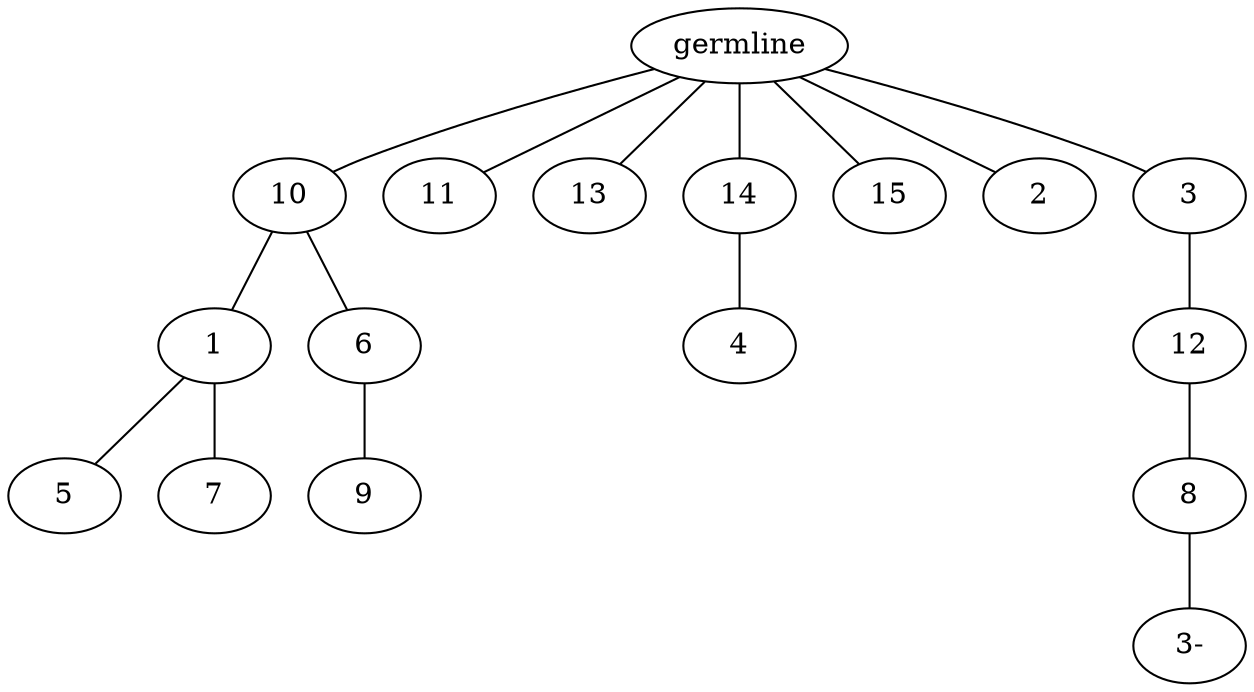 graph tree {
    "140179371016256" [label="germline"];
    "140179371446768" [label="10"];
    "140179370986512" [label="1"];
    "140179370985312" [label="5"];
    "140179370984832" [label="7"];
    "140179370986032" [label="6"];
    "140179370985024" [label="9"];
    "140179371449648" [label="11"];
    "140179370984880" [label="13"];
    "140179370987184" [label="14"];
    "140179371730400" [label="4"];
    "140179370986128" [label="15"];
    "140179370983920" [label="2"];
    "140179371732128" [label="3"];
    "140179371675552" [label="12"];
    "140179371671760" [label="8"];
    "140179371448544" [label="3-"];
    "140179371016256" -- "140179371446768";
    "140179371016256" -- "140179371449648";
    "140179371016256" -- "140179370984880";
    "140179371016256" -- "140179370987184";
    "140179371016256" -- "140179370986128";
    "140179371016256" -- "140179370983920";
    "140179371016256" -- "140179371732128";
    "140179371446768" -- "140179370986512";
    "140179371446768" -- "140179370986032";
    "140179370986512" -- "140179370985312";
    "140179370986512" -- "140179370984832";
    "140179370986032" -- "140179370985024";
    "140179370987184" -- "140179371730400";
    "140179371732128" -- "140179371675552";
    "140179371675552" -- "140179371671760";
    "140179371671760" -- "140179371448544";
}
